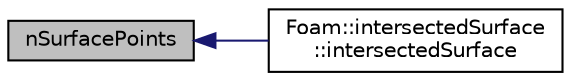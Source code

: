 digraph "nSurfacePoints"
{
  bgcolor="transparent";
  edge [fontname="Helvetica",fontsize="10",labelfontname="Helvetica",labelfontsize="10"];
  node [fontname="Helvetica",fontsize="10",shape=record];
  rankdir="LR";
  Node1 [label="nSurfacePoints",height=0.2,width=0.4,color="black", fillcolor="grey75", style="filled", fontcolor="black"];
  Node1 -> Node2 [dir="back",color="midnightblue",fontsize="10",style="solid",fontname="Helvetica"];
  Node2 [label="Foam::intersectedSurface\l::intersectedSurface",height=0.2,width=0.4,color="black",URL="$a01167.html#a6e95ab0cf81f4521899580c0caaaf6e7",tooltip="Construct from surface and intersection. isFirstSurface is needed. "];
}
